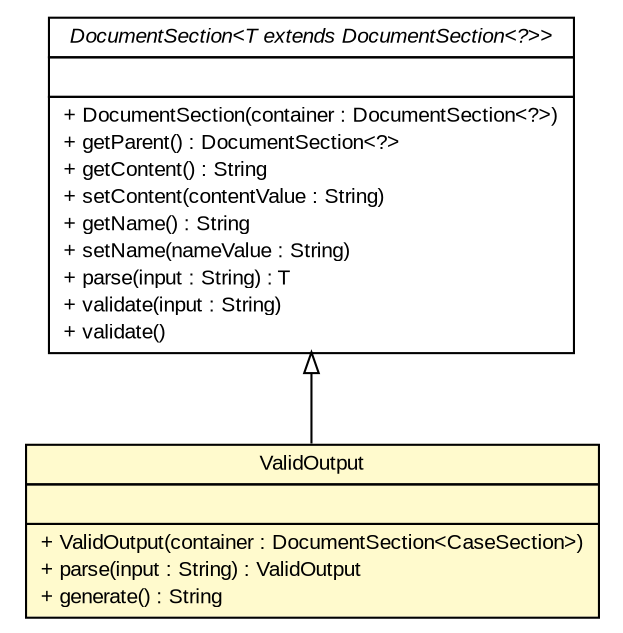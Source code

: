 #!/usr/local/bin/dot
#
# Class diagram 
# Generated by UMLGraph version R5_6 (http://www.umlgraph.org/)
#

digraph G {
	edge [fontname="arial",fontsize=10,labelfontname="arial",labelfontsize=10];
	node [fontname="arial",fontsize=10,shape=plaintext];
	nodesep=0.25;
	ranksep=0.5;
	// com.github.mkolisnyk.aerial.document.ValidOutput
	c3791 [label=<<table title="com.github.mkolisnyk.aerial.document.ValidOutput" border="0" cellborder="1" cellspacing="0" cellpadding="2" port="p" bgcolor="lemonChiffon" href="./ValidOutput.html">
		<tr><td><table border="0" cellspacing="0" cellpadding="1">
<tr><td align="center" balign="center"> ValidOutput </td></tr>
		</table></td></tr>
		<tr><td><table border="0" cellspacing="0" cellpadding="1">
<tr><td align="left" balign="left">  </td></tr>
		</table></td></tr>
		<tr><td><table border="0" cellspacing="0" cellpadding="1">
<tr><td align="left" balign="left"> + ValidOutput(container : DocumentSection&lt;CaseSection&gt;) </td></tr>
<tr><td align="left" balign="left"> + parse(input : String) : ValidOutput </td></tr>
<tr><td align="left" balign="left"> + generate() : String </td></tr>
		</table></td></tr>
		</table>>, URL="./ValidOutput.html", fontname="arial", fontcolor="black", fontsize=10.0];
	// com.github.mkolisnyk.aerial.document.DocumentSection<T extends com.github.mkolisnyk.aerial.document.DocumentSection<?>>
	c3798 [label=<<table title="com.github.mkolisnyk.aerial.document.DocumentSection" border="0" cellborder="1" cellspacing="0" cellpadding="2" port="p" href="./DocumentSection.html">
		<tr><td><table border="0" cellspacing="0" cellpadding="1">
<tr><td align="center" balign="center"><font face="arial italic"> DocumentSection&lt;T extends DocumentSection&lt;?&gt;&gt; </font></td></tr>
		</table></td></tr>
		<tr><td><table border="0" cellspacing="0" cellpadding="1">
<tr><td align="left" balign="left">  </td></tr>
		</table></td></tr>
		<tr><td><table border="0" cellspacing="0" cellpadding="1">
<tr><td align="left" balign="left"> + DocumentSection(container : DocumentSection&lt;?&gt;) </td></tr>
<tr><td align="left" balign="left"> + getParent() : DocumentSection&lt;?&gt; </td></tr>
<tr><td align="left" balign="left"> + getContent() : String </td></tr>
<tr><td align="left" balign="left"> + setContent(contentValue : String) </td></tr>
<tr><td align="left" balign="left"> + getName() : String </td></tr>
<tr><td align="left" balign="left"> + setName(nameValue : String) </td></tr>
<tr><td align="left" balign="left"> + parse(input : String) : T </td></tr>
<tr><td align="left" balign="left"> + validate(input : String) </td></tr>
<tr><td align="left" balign="left"> + validate() </td></tr>
		</table></td></tr>
		</table>>, URL="./DocumentSection.html", fontname="arial", fontcolor="black", fontsize=10.0];
	//com.github.mkolisnyk.aerial.document.ValidOutput extends com.github.mkolisnyk.aerial.document.DocumentSection<com.github.mkolisnyk.aerial.document.ValidOutput>
	c3798:p -> c3791:p [dir=back,arrowtail=empty];
}

